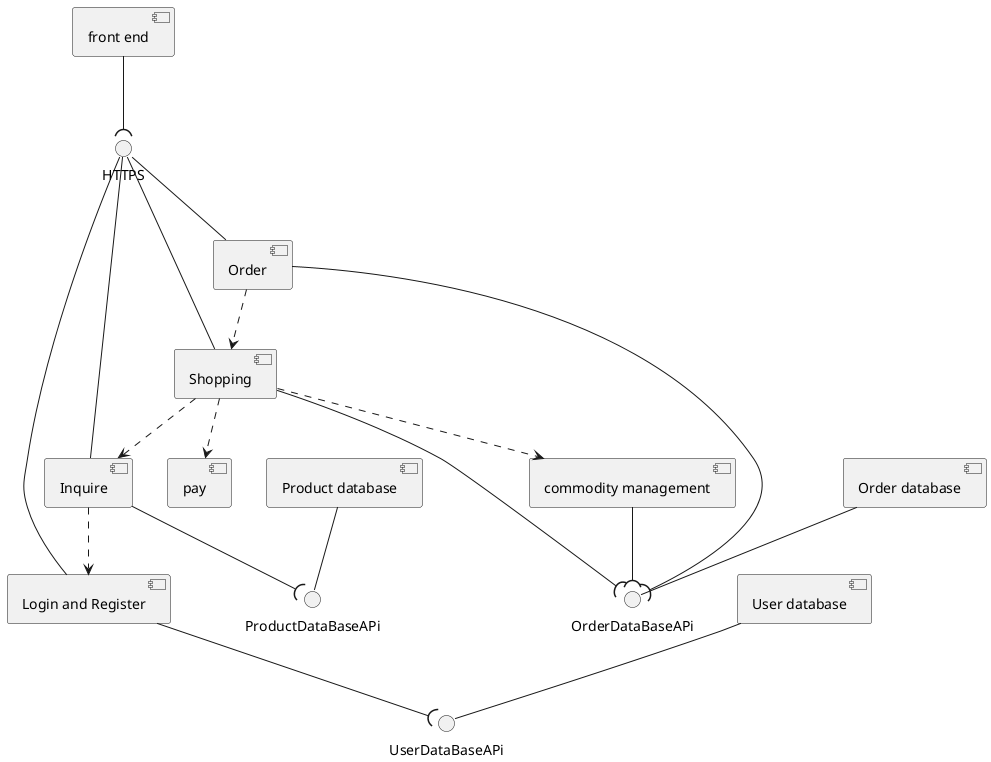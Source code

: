@startuml shopping
[front end] as Front_end
[Login and Register] as Li
[Order] as Order
[Inquire] as Inquire
[Shopping] as Shopping
[commodity management] as Management
[User database] as UserDatabase
[Product database] as ProductDatabase
[Order database] as OrderDatabase
[pay] as Pay

Front_end --( HTTPS
HTTPS -- Li
HTTPS -- Inquire
HTTPS -- Shopping
HTTPS --  Order

Order ..> Shopping
Inquire ..> Li
Shopping ..> Inquire
Shopping ..> Pay
Shopping ..> Management

Li --( UserDataBaseAPi
Inquire --( ProductDataBaseAPi
Shopping --( OrderDataBaseAPi
Management --( OrderDataBaseAPi
Order --( OrderDataBaseAPi

UserDatabase -- UserDataBaseAPi
ProductDatabase -- ProductDataBaseAPi
OrderDatabase -- OrderDataBaseAPi

@enduml